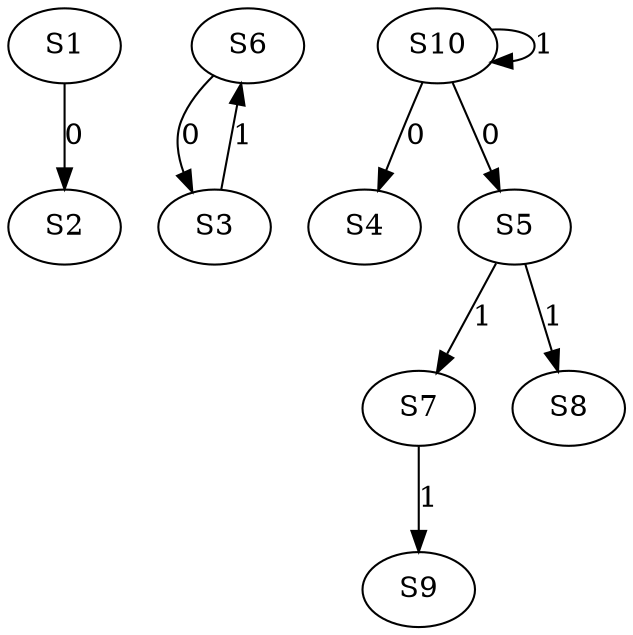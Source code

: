 strict digraph {
	S1 -> S2 [ label = 0 ];
	S6 -> S3 [ label = 0 ];
	S10 -> S4 [ label = 0 ];
	S10 -> S5 [ label = 0 ];
	S3 -> S6 [ label = 1 ];
	S5 -> S7 [ label = 1 ];
	S5 -> S8 [ label = 1 ];
	S7 -> S9 [ label = 1 ];
	S10 -> S10 [ label = 1 ];
}